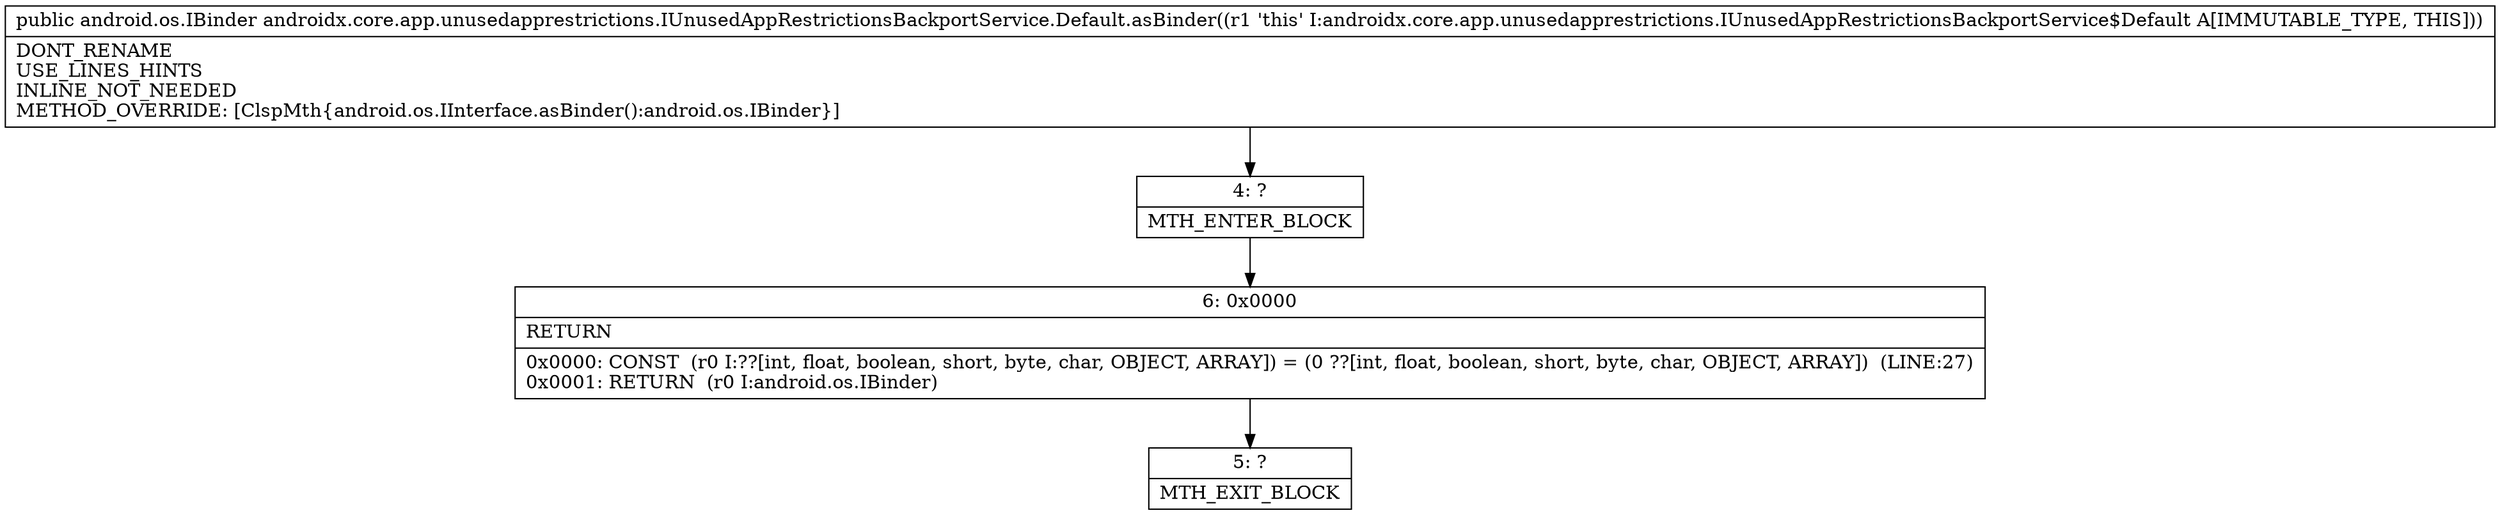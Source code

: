 digraph "CFG forandroidx.core.app.unusedapprestrictions.IUnusedAppRestrictionsBackportService.Default.asBinder()Landroid\/os\/IBinder;" {
Node_4 [shape=record,label="{4\:\ ?|MTH_ENTER_BLOCK\l}"];
Node_6 [shape=record,label="{6\:\ 0x0000|RETURN\l|0x0000: CONST  (r0 I:??[int, float, boolean, short, byte, char, OBJECT, ARRAY]) = (0 ??[int, float, boolean, short, byte, char, OBJECT, ARRAY])  (LINE:27)\l0x0001: RETURN  (r0 I:android.os.IBinder) \l}"];
Node_5 [shape=record,label="{5\:\ ?|MTH_EXIT_BLOCK\l}"];
MethodNode[shape=record,label="{public android.os.IBinder androidx.core.app.unusedapprestrictions.IUnusedAppRestrictionsBackportService.Default.asBinder((r1 'this' I:androidx.core.app.unusedapprestrictions.IUnusedAppRestrictionsBackportService$Default A[IMMUTABLE_TYPE, THIS]))  | DONT_RENAME\lUSE_LINES_HINTS\lINLINE_NOT_NEEDED\lMETHOD_OVERRIDE: [ClspMth\{android.os.IInterface.asBinder():android.os.IBinder\}]\l}"];
MethodNode -> Node_4;Node_4 -> Node_6;
Node_6 -> Node_5;
}

